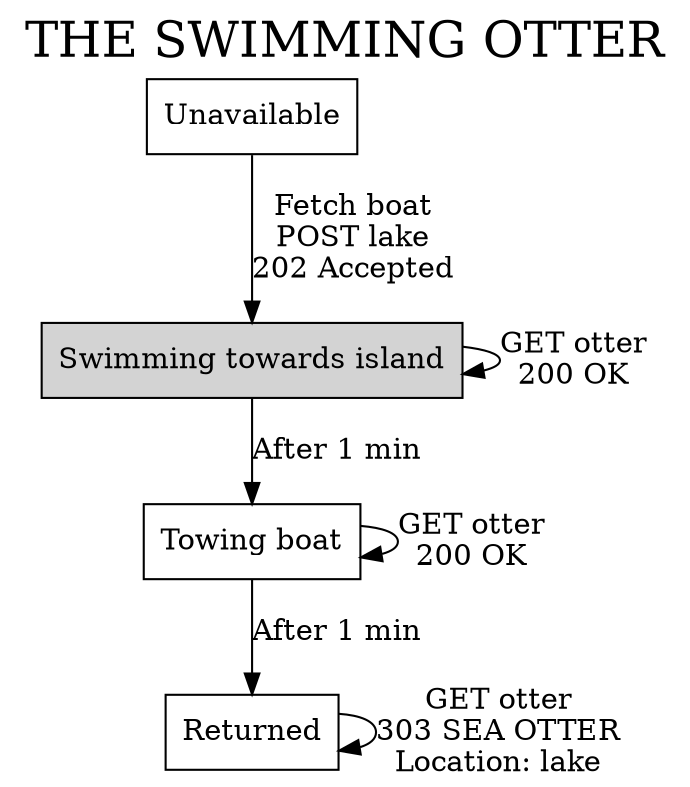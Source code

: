 digraph {
  label="THE SWIMMING OTTER";
  labelloc=t;
  fontsize=24;
  node [shape=box];

  initial [label="Unavailable"];
  fetching [label="Swimming towards island",bgcolor="black",style="filled"];
  returning [label="Towing boat"];
  back [label="Returned"];
  
  initial -> fetching [label="Fetch boat\nPOST lake\n202 Accepted"];
  fetching -> fetching [label="GET otter\n200 OK"];
  fetching -> returning [label="After 1 min"];
  returning -> returning [label="GET otter\n200 OK"];
  returning -> back [label="After 1 min"];
  back -> back [label="GET otter\n303 SEA OTTER\nLocation: lake"];
}